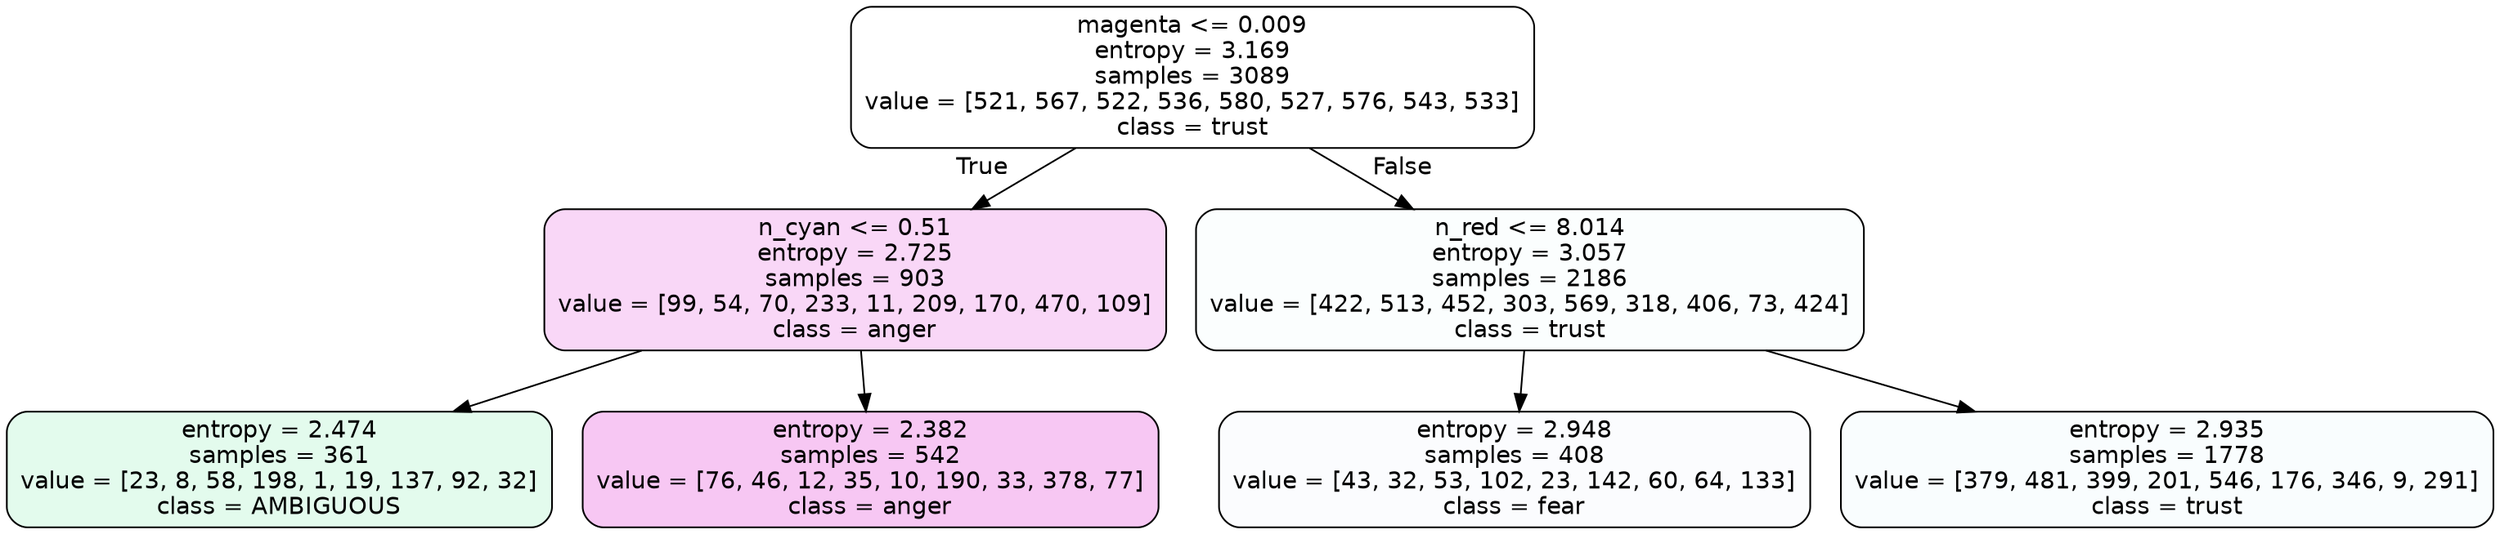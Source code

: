 digraph Tree {
node [shape=box, style="filled, rounded", color="black", fontname=helvetica] ;
edge [fontname=helvetica] ;
0 [label="magenta <= 0.009\nentropy = 3.169\nsamples = 3089\nvalue = [521, 567, 522, 536, 580, 527, 576, 543, 533]\nclass = trust", fillcolor="#39d7e500"] ;
1 [label="n_cyan <= 0.51\nentropy = 2.725\nsamples = 903\nvalue = [99, 54, 70, 233, 11, 209, 170, 470, 109]\nclass = anger", fillcolor="#e539d733"] ;
0 -> 1 [labeldistance=2.5, labelangle=45, headlabel="True"] ;
2 [label="entropy = 2.474\nsamples = 361\nvalue = [23, 8, 58, 198, 1, 19, 137, 92, 32]\nclass = AMBIGUOUS", fillcolor="#39e58124"] ;
1 -> 2 ;
3 [label="entropy = 2.382\nsamples = 542\nvalue = [76, 46, 12, 35, 10, 190, 33, 378, 77]\nclass = anger", fillcolor="#e539d748"] ;
1 -> 3 ;
4 [label="n_red <= 8.014\nentropy = 3.057\nsamples = 2186\nvalue = [422, 513, 452, 303, 569, 318, 406, 73, 424]\nclass = trust", fillcolor="#39d7e505"] ;
0 -> 4 [labeldistance=2.5, labelangle=-45, headlabel="False"] ;
5 [label="entropy = 2.948\nsamples = 408\nvalue = [43, 32, 53, 102, 23, 142, 60, 64, 133]\nclass = fear", fillcolor="#3964e504"] ;
4 -> 5 ;
6 [label="entropy = 2.935\nsamples = 1778\nvalue = [379, 481, 399, 201, 546, 176, 346, 9, 291]\nclass = trust", fillcolor="#39d7e507"] ;
4 -> 6 ;
}